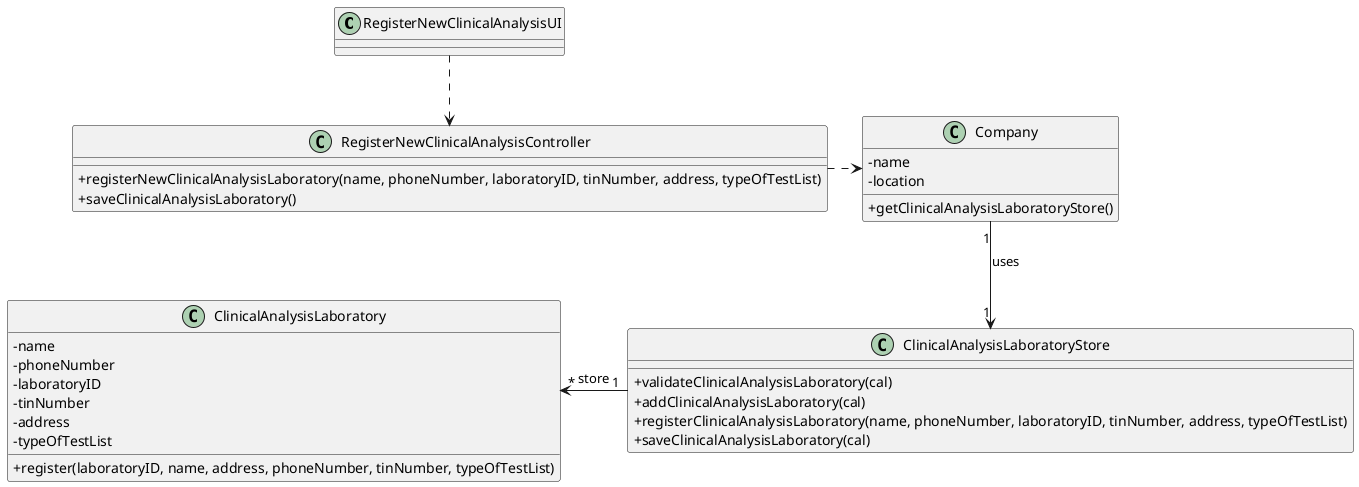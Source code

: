 @startuml
skinparam classAttributeIconSize 0

class RegisterNewClinicalAnalysisUI{
}

class RegisterNewClinicalAnalysisController
{
    +registerNewClinicalAnalysisLaboratory(name, phoneNumber, laboratoryID, tinNumber, address, typeOfTestList)
    +saveClinicalAnalysisLaboratory()
}

class ClinicalAnalysisLaboratory{
    -name
    -phoneNumber
    -laboratoryID
    -tinNumber
    -address
    -typeOfTestList
    +register(laboratoryID, name, address, phoneNumber, tinNumber, typeOfTestList)

}

class Company{
	-name
	-location
	+getClinicalAnalysisLaboratoryStore()
}

class ClinicalAnalysisLaboratoryStore{
    + validateClinicalAnalysisLaboratory(cal)
    + addClinicalAnalysisLaboratory(cal)
    + registerClinicalAnalysisLaboratory(name, phoneNumber, laboratoryID, tinNumber, address, typeOfTestList)
    + saveClinicalAnalysisLaboratory(cal)
}

RegisterNewClinicalAnalysisUI ..> RegisterNewClinicalAnalysisController
RegisterNewClinicalAnalysisController .right.> Company
Company"1" --> "1"ClinicalAnalysisLaboratoryStore : uses
ClinicalAnalysisLaboratoryStore"1" -left-> "*"ClinicalAnalysisLaboratory : store

@enduml
